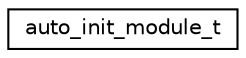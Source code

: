 digraph "Graphical Class Hierarchy"
{
 // LATEX_PDF_SIZE
  edge [fontname="Helvetica",fontsize="10",labelfontname="Helvetica",labelfontsize="10"];
  node [fontname="Helvetica",fontsize="10",shape=record];
  rankdir="LR";
  Node0 [label="auto_init_module_t",height=0.2,width=0.4,color="black", fillcolor="white", style="filled",URL="$structauto__init__module__t.html",tooltip="Type to represent a module to be auto-initialized."];
}
